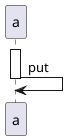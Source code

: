 {
  "sha1": "kqd34az1lmnv7ka2gi4ls4w8cv56oip",
  "insertion": {
    "when": "2024-06-06T17:24:18.630Z",
    "url": "https://github.com/plantuml/plantuml/issues/1723",
    "user": "plantuml@gmail.com"
  }
}
@startuml
activate a
a -> a : put
deactivate a
@enduml
